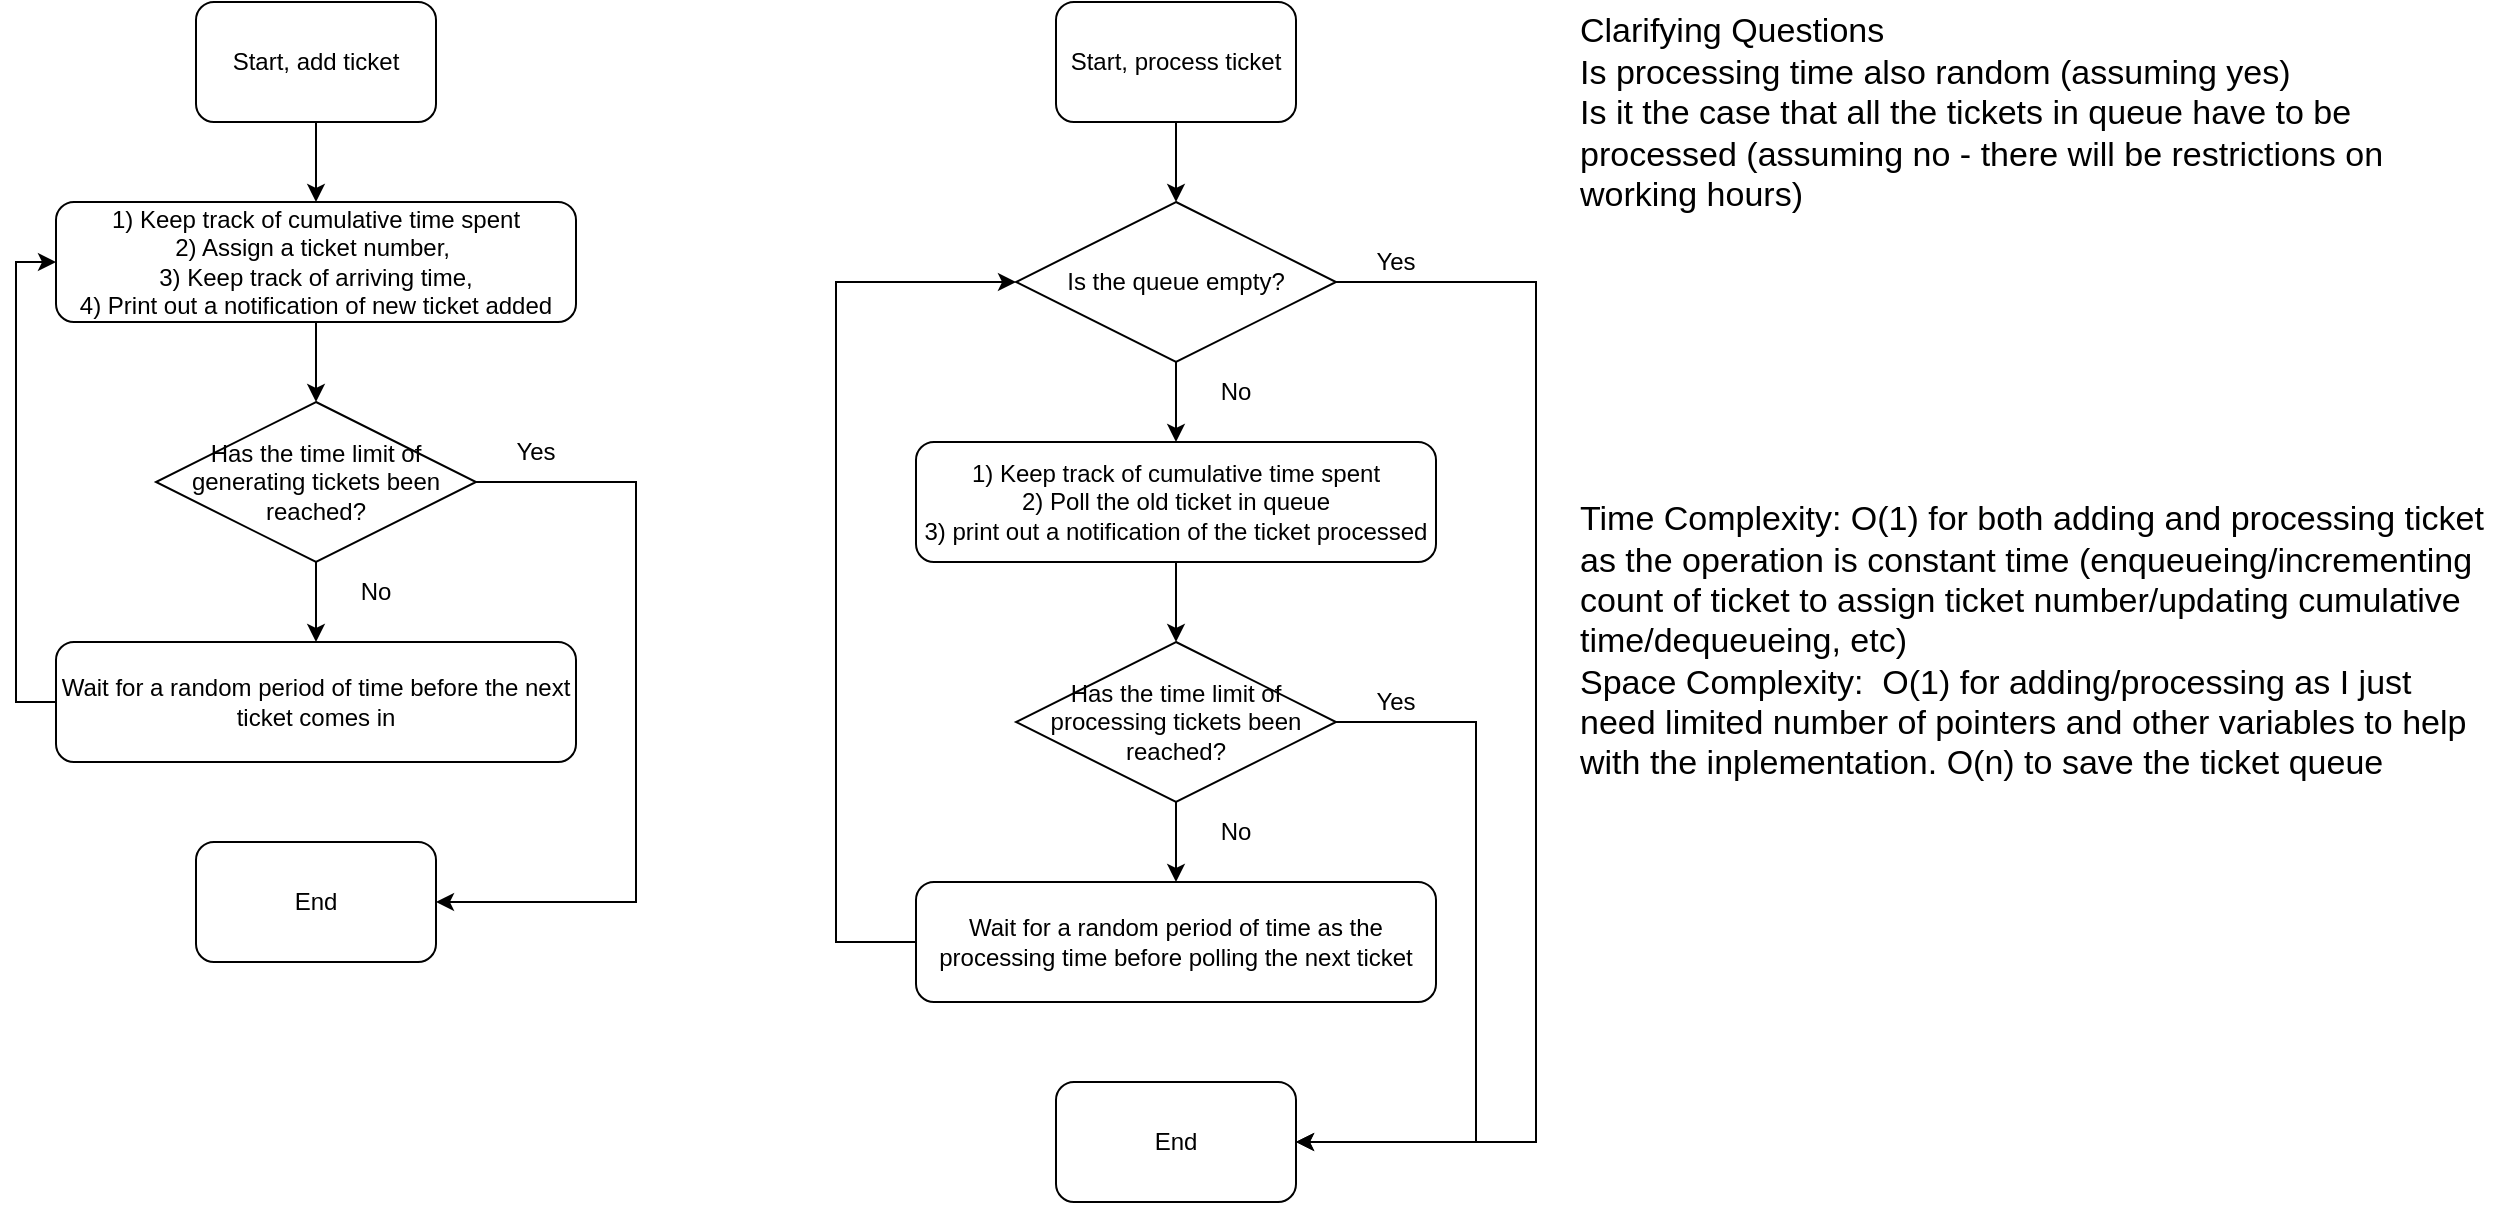 <mxfile version="24.4.0" type="github">
  <diagram name="Page-1" id="MYMejc5LSoNY-5G42k-A">
    <mxGraphModel dx="1562" dy="845" grid="1" gridSize="10" guides="1" tooltips="1" connect="1" arrows="1" fold="1" page="1" pageScale="1" pageWidth="850" pageHeight="1100" math="0" shadow="0">
      <root>
        <mxCell id="0" />
        <mxCell id="1" parent="0" />
        <mxCell id="5uqjTBUI3vPRA6_tNVrU-1" style="edgeStyle=orthogonalEdgeStyle;rounded=0;orthogonalLoop=1;jettySize=auto;html=1;exitX=0.5;exitY=1;exitDx=0;exitDy=0;entryX=0.5;entryY=0;entryDx=0;entryDy=0;" parent="1" source="5uqjTBUI3vPRA6_tNVrU-2" edge="1">
          <mxGeometry relative="1" as="geometry">
            <mxPoint x="240" y="180" as="targetPoint" />
          </mxGeometry>
        </mxCell>
        <mxCell id="5uqjTBUI3vPRA6_tNVrU-2" value="Start, add ticket" style="rounded=1;whiteSpace=wrap;html=1;" parent="1" vertex="1">
          <mxGeometry x="180" y="80" width="120" height="60" as="geometry" />
        </mxCell>
        <mxCell id="5uqjTBUI3vPRA6_tNVrU-19" value="&lt;font style=&quot;font-size: 17px;&quot;&gt;Clarifying Questions&lt;/font&gt;&lt;div style=&quot;&quot;&gt;&lt;span style=&quot;background-color: initial; font-size: 17px;&quot;&gt;Is processing time also random (assuming yes)&lt;/span&gt;&lt;/div&gt;&lt;div style=&quot;&quot;&gt;&lt;span style=&quot;background-color: initial; font-size: 17px;&quot;&gt;Is it the case that all the tickets in queue have to be processed (assuming no - there will be restrictions on working hours)&lt;/span&gt;&lt;/div&gt;&lt;div style=&quot;&quot;&gt;&lt;span style=&quot;font-size: 0px; color: rgba(0, 0, 0, 0); font-family: monospace; text-wrap: nowrap; background-color: initial;&quot;&gt;Does3CmxGraphModel%3E%3Croot%3E%3CmxCell%20id%3D%220%22%2F%3E%3CmxCell%20id%3D%221%22%20parent%3D%220%22%2F%3E%3CmxCell%20id%3D%222%22%20value%3D%22%26lt%3Bspan%20style%3D%26quot%3Bfont-size%3A%2017px%3B%26quot%3B%26gt%3BTime%20Complexity%3A%20O(n)%20as%20we%20traverse%20through%20the%20list%26lt%3B%2Fspan%26gt%3B%26lt%3Bdiv%26gt%3B%26lt%3Bspan%20style%3D%26quot%3Bfont-size%3A%2017px%3B%26quot%3B%26gt%3BSpace%20Complexity%3A%26amp%3Bnbsp%3B%20O(1)%20as%20I%20just%20need%20three%20pointers%20(prev%2Fcurrent%2Fnext)%26lt%3Bbr%26gt%3B%26lt%3B%2Fspan%26gt%3B%26lt%3B%2Fdiv%26gt%3B%22%20style%3D%22text%3Bhtml%3D1%3Balign%3Dleft%3BverticalAlign%3Dmiddle%3BwhiteSpace%3Dwrap%3Brounded%3D0%3B%22%20vertex%3D%221%22%20parent%3D%221%22%3E%3CmxGeometry%20x%3D%2252%22%20y%3D%22680%22%20width%3D%22460%22%20height%3D%2285%22%20as%3D%22geometry%22%2F%3E%3C%2FmxCell%3E%3C%2Froot%3E%3C%2FmxGraphModel%3E&lt;/span&gt;&lt;/div&gt;" style="text;html=1;align=left;verticalAlign=middle;whiteSpace=wrap;rounded=0;" parent="1" vertex="1">
          <mxGeometry x="870" y="100" width="460" height="85" as="geometry" />
        </mxCell>
        <mxCell id="5uqjTBUI3vPRA6_tNVrU-20" value="&lt;span style=&quot;font-size: 17px;&quot;&gt;Time Complexity: O(1) for both adding and processing ticket as the operation is constant time (enqueueing/incrementing count of ticket to assign ticket number/updating cumulative time/dequeueing, etc)&amp;nbsp;&lt;/span&gt;&lt;div&gt;&lt;span style=&quot;font-size: 17px;&quot;&gt;Space Complexity:&amp;nbsp; O(1) for adding/processing as I just need limited number of pointers and other variables to help with the inplementation. O(n) to save the ticket queue&lt;br&gt;&lt;/span&gt;&lt;/div&gt;" style="text;html=1;align=left;verticalAlign=middle;whiteSpace=wrap;rounded=0;" parent="1" vertex="1">
          <mxGeometry x="870" y="330" width="460" height="140" as="geometry" />
        </mxCell>
        <mxCell id="5uqjTBUI3vPRA6_tNVrU-25" value="" style="edgeStyle=orthogonalEdgeStyle;rounded=0;orthogonalLoop=1;jettySize=auto;html=1;" parent="1" source="5uqjTBUI3vPRA6_tNVrU-21" target="5uqjTBUI3vPRA6_tNVrU-22" edge="1">
          <mxGeometry relative="1" as="geometry" />
        </mxCell>
        <mxCell id="5uqjTBUI3vPRA6_tNVrU-21" value="&lt;span style=&quot;background-color: initial;&quot;&gt;1) Keep track of cumulative time spent&lt;/span&gt;&lt;div&gt;&lt;div&gt;2) Assign a ticket number,&amp;nbsp;&lt;/div&gt;&lt;div&gt;3) Keep track of arriving time,&lt;/div&gt;&lt;div&gt;4) Print out a notification of new ticket added&lt;/div&gt;&lt;/div&gt;" style="rounded=1;whiteSpace=wrap;html=1;" parent="1" vertex="1">
          <mxGeometry x="110" y="180" width="260" height="60" as="geometry" />
        </mxCell>
        <mxCell id="5uqjTBUI3vPRA6_tNVrU-26" value="" style="edgeStyle=orthogonalEdgeStyle;rounded=0;orthogonalLoop=1;jettySize=auto;html=1;" parent="1" source="5uqjTBUI3vPRA6_tNVrU-22" target="5uqjTBUI3vPRA6_tNVrU-23" edge="1">
          <mxGeometry relative="1" as="geometry" />
        </mxCell>
        <mxCell id="5uqjTBUI3vPRA6_tNVrU-30" style="edgeStyle=orthogonalEdgeStyle;rounded=0;orthogonalLoop=1;jettySize=auto;html=1;exitX=1;exitY=0.5;exitDx=0;exitDy=0;entryX=1;entryY=0.5;entryDx=0;entryDy=0;" parent="1" source="5uqjTBUI3vPRA6_tNVrU-22" target="5uqjTBUI3vPRA6_tNVrU-28" edge="1">
          <mxGeometry relative="1" as="geometry">
            <Array as="points">
              <mxPoint x="400" y="320" />
              <mxPoint x="400" y="530" />
            </Array>
          </mxGeometry>
        </mxCell>
        <mxCell id="5uqjTBUI3vPRA6_tNVrU-22" value="Has the time limit of generating tickets been reached?" style="rhombus;whiteSpace=wrap;html=1;" parent="1" vertex="1">
          <mxGeometry x="160" y="280" width="160" height="80" as="geometry" />
        </mxCell>
        <mxCell id="5uqjTBUI3vPRA6_tNVrU-27" style="edgeStyle=orthogonalEdgeStyle;rounded=0;orthogonalLoop=1;jettySize=auto;html=1;exitX=0;exitY=0.5;exitDx=0;exitDy=0;entryX=0;entryY=0.5;entryDx=0;entryDy=0;" parent="1" source="5uqjTBUI3vPRA6_tNVrU-23" target="5uqjTBUI3vPRA6_tNVrU-21" edge="1">
          <mxGeometry relative="1" as="geometry" />
        </mxCell>
        <mxCell id="5uqjTBUI3vPRA6_tNVrU-23" value="Wait for a random period of time before the next ticket comes in" style="rounded=1;whiteSpace=wrap;html=1;" parent="1" vertex="1">
          <mxGeometry x="110" y="400" width="260" height="60" as="geometry" />
        </mxCell>
        <mxCell id="5uqjTBUI3vPRA6_tNVrU-28" value="End" style="rounded=1;whiteSpace=wrap;html=1;" parent="1" vertex="1">
          <mxGeometry x="180" y="500" width="120" height="60" as="geometry" />
        </mxCell>
        <mxCell id="5uqjTBUI3vPRA6_tNVrU-31" value="Yes" style="text;html=1;align=center;verticalAlign=middle;whiteSpace=wrap;rounded=0;" parent="1" vertex="1">
          <mxGeometry x="320" y="290" width="60" height="30" as="geometry" />
        </mxCell>
        <mxCell id="5uqjTBUI3vPRA6_tNVrU-32" value="No" style="text;html=1;align=center;verticalAlign=middle;whiteSpace=wrap;rounded=0;" parent="1" vertex="1">
          <mxGeometry x="240" y="360" width="60" height="30" as="geometry" />
        </mxCell>
        <mxCell id="5uqjTBUI3vPRA6_tNVrU-33" style="edgeStyle=orthogonalEdgeStyle;rounded=0;orthogonalLoop=1;jettySize=auto;html=1;exitX=0.5;exitY=1;exitDx=0;exitDy=0;entryX=0.5;entryY=0;entryDx=0;entryDy=0;" parent="1" source="5uqjTBUI3vPRA6_tNVrU-34" edge="1">
          <mxGeometry relative="1" as="geometry">
            <mxPoint x="670" y="180" as="targetPoint" />
          </mxGeometry>
        </mxCell>
        <mxCell id="5uqjTBUI3vPRA6_tNVrU-34" value="Start, process ticket" style="rounded=1;whiteSpace=wrap;html=1;" parent="1" vertex="1">
          <mxGeometry x="610" y="80" width="120" height="60" as="geometry" />
        </mxCell>
        <mxCell id="5uqjTBUI3vPRA6_tNVrU-57" style="edgeStyle=orthogonalEdgeStyle;rounded=0;orthogonalLoop=1;jettySize=auto;html=1;exitX=0;exitY=0.5;exitDx=0;exitDy=0;entryX=0;entryY=0.5;entryDx=0;entryDy=0;" parent="1" source="5uqjTBUI3vPRA6_tNVrU-36" target="5uqjTBUI3vPRA6_tNVrU-39" edge="1">
          <mxGeometry relative="1" as="geometry">
            <Array as="points">
              <mxPoint x="500" y="550" />
              <mxPoint x="500" y="220" />
            </Array>
          </mxGeometry>
        </mxCell>
        <mxCell id="5uqjTBUI3vPRA6_tNVrU-36" value="Wait for a random period of time as the processing time before polling the next ticket" style="rounded=1;whiteSpace=wrap;html=1;" parent="1" vertex="1">
          <mxGeometry x="540" y="520" width="260" height="60" as="geometry" />
        </mxCell>
        <mxCell id="5uqjTBUI3vPRA6_tNVrU-45" value="" style="edgeStyle=orthogonalEdgeStyle;rounded=0;orthogonalLoop=1;jettySize=auto;html=1;" parent="1" source="5uqjTBUI3vPRA6_tNVrU-39" target="5uqjTBUI3vPRA6_tNVrU-41" edge="1">
          <mxGeometry relative="1" as="geometry" />
        </mxCell>
        <mxCell id="5uqjTBUI3vPRA6_tNVrU-39" value="Is the queue empty?" style="rhombus;whiteSpace=wrap;html=1;" parent="1" vertex="1">
          <mxGeometry x="590" y="180" width="160" height="80" as="geometry" />
        </mxCell>
        <mxCell id="5uqjTBUI3vPRA6_tNVrU-48" value="" style="edgeStyle=orthogonalEdgeStyle;rounded=0;orthogonalLoop=1;jettySize=auto;html=1;" parent="1" source="5uqjTBUI3vPRA6_tNVrU-41" target="5uqjTBUI3vPRA6_tNVrU-47" edge="1">
          <mxGeometry relative="1" as="geometry" />
        </mxCell>
        <mxCell id="5uqjTBUI3vPRA6_tNVrU-41" value="&lt;span style=&quot;background-color: initial;&quot;&gt;1) Keep track of cumulative time spent&lt;/span&gt;&lt;div&gt;&lt;div&gt;2) Poll the old ticket in queue&lt;/div&gt;&lt;div&gt;3) print out a notification of the ticket processed&lt;/div&gt;&lt;/div&gt;" style="rounded=1;whiteSpace=wrap;html=1;" parent="1" vertex="1">
          <mxGeometry x="540" y="300" width="260" height="60" as="geometry" />
        </mxCell>
        <mxCell id="5uqjTBUI3vPRA6_tNVrU-44" value="No" style="text;html=1;align=center;verticalAlign=middle;whiteSpace=wrap;rounded=0;" parent="1" vertex="1">
          <mxGeometry x="670" y="260" width="60" height="30" as="geometry" />
        </mxCell>
        <mxCell id="5uqjTBUI3vPRA6_tNVrU-50" value="" style="edgeStyle=orthogonalEdgeStyle;rounded=0;orthogonalLoop=1;jettySize=auto;html=1;" parent="1" source="5uqjTBUI3vPRA6_tNVrU-47" target="5uqjTBUI3vPRA6_tNVrU-36" edge="1">
          <mxGeometry relative="1" as="geometry" />
        </mxCell>
        <mxCell id="5uqjTBUI3vPRA6_tNVrU-55" style="edgeStyle=orthogonalEdgeStyle;rounded=0;orthogonalLoop=1;jettySize=auto;html=1;exitX=1;exitY=0.5;exitDx=0;exitDy=0;entryX=1;entryY=0.5;entryDx=0;entryDy=0;" parent="1" source="5uqjTBUI3vPRA6_tNVrU-47" target="5uqjTBUI3vPRA6_tNVrU-49" edge="1">
          <mxGeometry relative="1" as="geometry">
            <Array as="points">
              <mxPoint x="820" y="440" />
              <mxPoint x="820" y="650" />
            </Array>
          </mxGeometry>
        </mxCell>
        <mxCell id="5uqjTBUI3vPRA6_tNVrU-47" value="Has the time limit of processing tickets been reached?" style="rhombus;whiteSpace=wrap;html=1;" parent="1" vertex="1">
          <mxGeometry x="590" y="400" width="160" height="80" as="geometry" />
        </mxCell>
        <mxCell id="5uqjTBUI3vPRA6_tNVrU-49" value="End" style="rounded=1;whiteSpace=wrap;html=1;" parent="1" vertex="1">
          <mxGeometry x="610" y="620" width="120" height="60" as="geometry" />
        </mxCell>
        <mxCell id="5uqjTBUI3vPRA6_tNVrU-51" value="No" style="text;html=1;align=center;verticalAlign=middle;whiteSpace=wrap;rounded=0;" parent="1" vertex="1">
          <mxGeometry x="670" y="480" width="60" height="30" as="geometry" />
        </mxCell>
        <mxCell id="5uqjTBUI3vPRA6_tNVrU-52" value="" style="endArrow=classic;html=1;rounded=0;entryX=1;entryY=0.5;entryDx=0;entryDy=0;exitX=1;exitY=0.5;exitDx=0;exitDy=0;" parent="1" source="5uqjTBUI3vPRA6_tNVrU-39" target="5uqjTBUI3vPRA6_tNVrU-49" edge="1">
          <mxGeometry width="50" height="50" relative="1" as="geometry">
            <mxPoint x="760" y="230" as="sourcePoint" />
            <mxPoint x="450" y="400" as="targetPoint" />
            <Array as="points">
              <mxPoint x="850" y="220" />
              <mxPoint x="850" y="430" />
              <mxPoint x="850" y="650" />
            </Array>
          </mxGeometry>
        </mxCell>
        <mxCell id="5uqjTBUI3vPRA6_tNVrU-54" value="Yes" style="text;html=1;align=center;verticalAlign=middle;whiteSpace=wrap;rounded=0;" parent="1" vertex="1">
          <mxGeometry x="750" y="195" width="60" height="30" as="geometry" />
        </mxCell>
        <mxCell id="5uqjTBUI3vPRA6_tNVrU-56" value="Yes" style="text;html=1;align=center;verticalAlign=middle;whiteSpace=wrap;rounded=0;" parent="1" vertex="1">
          <mxGeometry x="750" y="415" width="60" height="30" as="geometry" />
        </mxCell>
      </root>
    </mxGraphModel>
  </diagram>
</mxfile>
